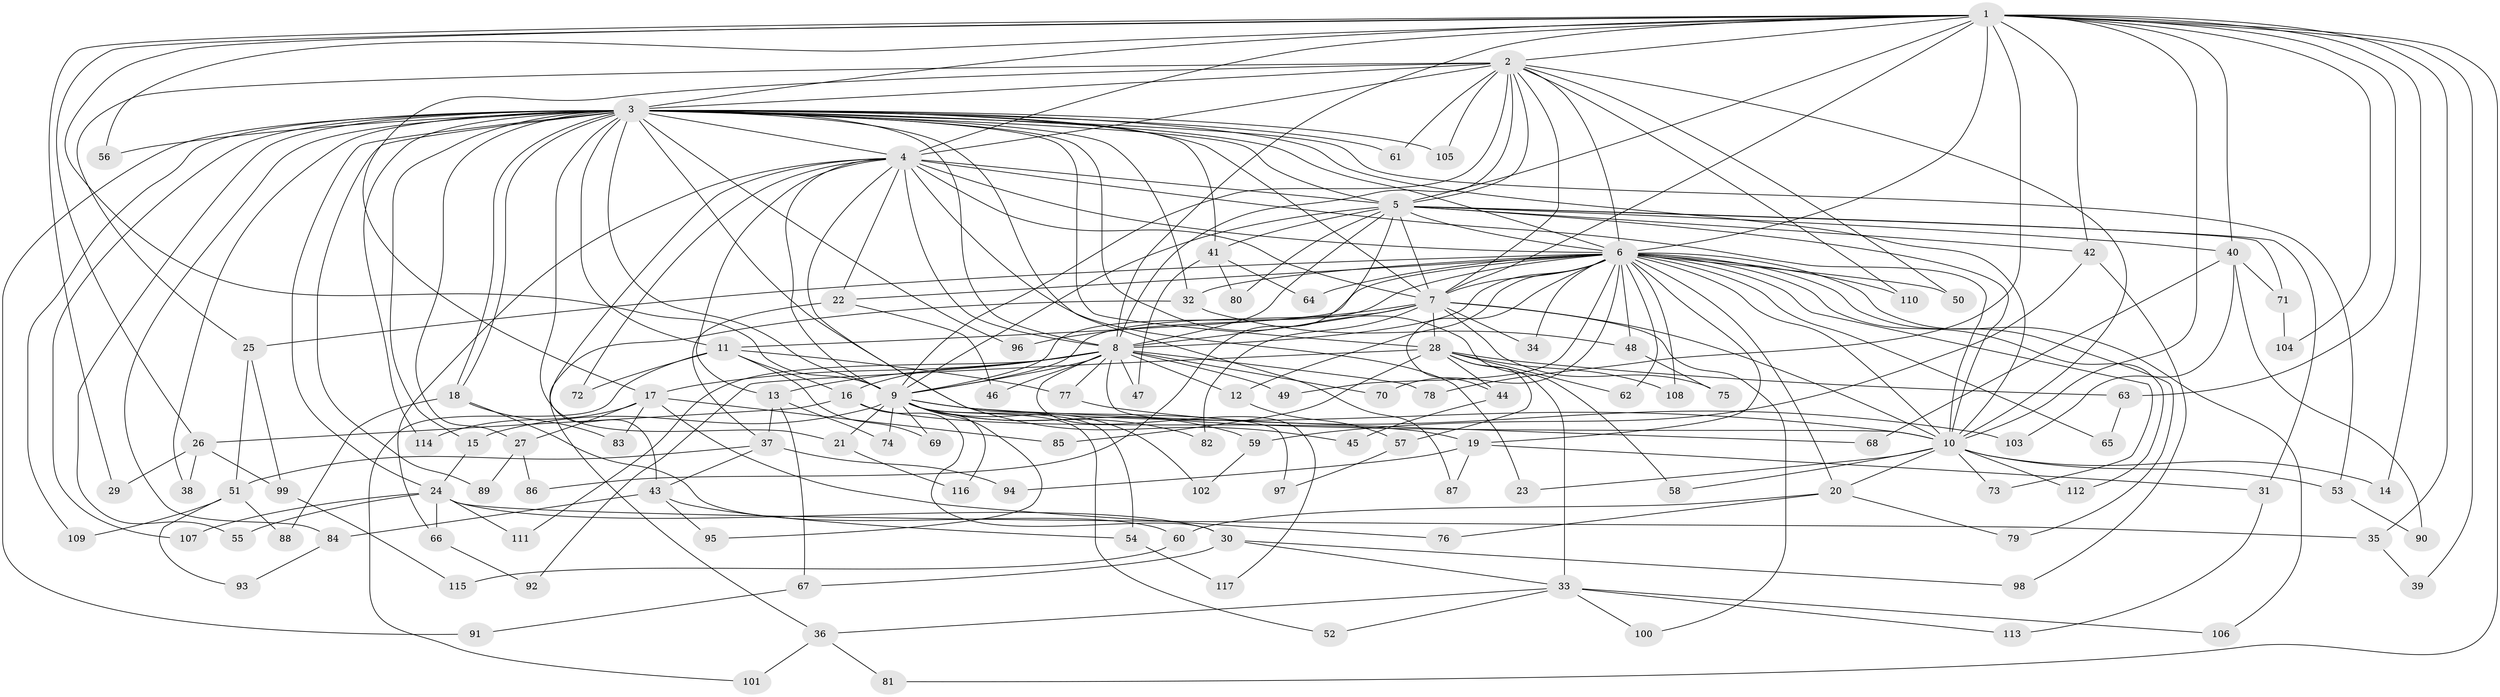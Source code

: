 // Generated by graph-tools (version 1.1) at 2025/01/03/09/25 03:01:28]
// undirected, 117 vertices, 259 edges
graph export_dot {
graph [start="1"]
  node [color=gray90,style=filled];
  1;
  2;
  3;
  4;
  5;
  6;
  7;
  8;
  9;
  10;
  11;
  12;
  13;
  14;
  15;
  16;
  17;
  18;
  19;
  20;
  21;
  22;
  23;
  24;
  25;
  26;
  27;
  28;
  29;
  30;
  31;
  32;
  33;
  34;
  35;
  36;
  37;
  38;
  39;
  40;
  41;
  42;
  43;
  44;
  45;
  46;
  47;
  48;
  49;
  50;
  51;
  52;
  53;
  54;
  55;
  56;
  57;
  58;
  59;
  60;
  61;
  62;
  63;
  64;
  65;
  66;
  67;
  68;
  69;
  70;
  71;
  72;
  73;
  74;
  75;
  76;
  77;
  78;
  79;
  80;
  81;
  82;
  83;
  84;
  85;
  86;
  87;
  88;
  89;
  90;
  91;
  92;
  93;
  94;
  95;
  96;
  97;
  98;
  99;
  100;
  101;
  102;
  103;
  104;
  105;
  106;
  107;
  108;
  109;
  110;
  111;
  112;
  113;
  114;
  115;
  116;
  117;
  1 -- 2;
  1 -- 3;
  1 -- 4;
  1 -- 5;
  1 -- 6;
  1 -- 7;
  1 -- 8;
  1 -- 9;
  1 -- 10;
  1 -- 14;
  1 -- 26;
  1 -- 29;
  1 -- 35;
  1 -- 39;
  1 -- 40;
  1 -- 42;
  1 -- 56;
  1 -- 63;
  1 -- 78;
  1 -- 81;
  1 -- 104;
  2 -- 3;
  2 -- 4;
  2 -- 5;
  2 -- 6;
  2 -- 7;
  2 -- 8;
  2 -- 9;
  2 -- 10;
  2 -- 17;
  2 -- 25;
  2 -- 50;
  2 -- 61;
  2 -- 105;
  2 -- 110;
  3 -- 4;
  3 -- 5;
  3 -- 6;
  3 -- 7;
  3 -- 8;
  3 -- 9;
  3 -- 10;
  3 -- 11;
  3 -- 15;
  3 -- 18;
  3 -- 18;
  3 -- 21;
  3 -- 24;
  3 -- 27;
  3 -- 28;
  3 -- 32;
  3 -- 38;
  3 -- 41;
  3 -- 45;
  3 -- 53;
  3 -- 55;
  3 -- 56;
  3 -- 58;
  3 -- 61;
  3 -- 84;
  3 -- 87;
  3 -- 89;
  3 -- 91;
  3 -- 96;
  3 -- 105;
  3 -- 107;
  3 -- 109;
  3 -- 114;
  4 -- 5;
  4 -- 6;
  4 -- 7;
  4 -- 8;
  4 -- 9;
  4 -- 10;
  4 -- 13;
  4 -- 22;
  4 -- 23;
  4 -- 43;
  4 -- 66;
  4 -- 72;
  4 -- 97;
  5 -- 6;
  5 -- 7;
  5 -- 8;
  5 -- 9;
  5 -- 10;
  5 -- 31;
  5 -- 40;
  5 -- 41;
  5 -- 42;
  5 -- 71;
  5 -- 80;
  5 -- 86;
  6 -- 7;
  6 -- 8;
  6 -- 9;
  6 -- 10;
  6 -- 11;
  6 -- 12;
  6 -- 19;
  6 -- 20;
  6 -- 22;
  6 -- 25;
  6 -- 32;
  6 -- 34;
  6 -- 44;
  6 -- 48;
  6 -- 49;
  6 -- 50;
  6 -- 62;
  6 -- 64;
  6 -- 65;
  6 -- 70;
  6 -- 73;
  6 -- 79;
  6 -- 106;
  6 -- 108;
  6 -- 110;
  6 -- 112;
  7 -- 8;
  7 -- 9;
  7 -- 10;
  7 -- 28;
  7 -- 34;
  7 -- 75;
  7 -- 82;
  7 -- 96;
  7 -- 100;
  8 -- 9;
  8 -- 10;
  8 -- 12;
  8 -- 13;
  8 -- 16;
  8 -- 17;
  8 -- 46;
  8 -- 47;
  8 -- 49;
  8 -- 70;
  8 -- 77;
  8 -- 78;
  8 -- 111;
  8 -- 117;
  9 -- 10;
  9 -- 15;
  9 -- 21;
  9 -- 52;
  9 -- 54;
  9 -- 59;
  9 -- 68;
  9 -- 69;
  9 -- 74;
  9 -- 82;
  9 -- 95;
  9 -- 102;
  9 -- 116;
  10 -- 14;
  10 -- 20;
  10 -- 23;
  10 -- 53;
  10 -- 58;
  10 -- 73;
  10 -- 112;
  11 -- 16;
  11 -- 69;
  11 -- 72;
  11 -- 77;
  11 -- 101;
  12 -- 57;
  13 -- 37;
  13 -- 67;
  13 -- 74;
  15 -- 24;
  16 -- 19;
  16 -- 26;
  16 -- 30;
  17 -- 27;
  17 -- 76;
  17 -- 83;
  17 -- 85;
  17 -- 114;
  18 -- 60;
  18 -- 83;
  18 -- 88;
  19 -- 31;
  19 -- 87;
  19 -- 94;
  20 -- 60;
  20 -- 76;
  20 -- 79;
  21 -- 116;
  22 -- 37;
  22 -- 46;
  24 -- 30;
  24 -- 35;
  24 -- 55;
  24 -- 66;
  24 -- 107;
  24 -- 111;
  25 -- 51;
  25 -- 99;
  26 -- 29;
  26 -- 38;
  26 -- 99;
  27 -- 86;
  27 -- 89;
  28 -- 33;
  28 -- 44;
  28 -- 57;
  28 -- 62;
  28 -- 63;
  28 -- 85;
  28 -- 92;
  28 -- 108;
  30 -- 33;
  30 -- 67;
  30 -- 98;
  31 -- 113;
  32 -- 36;
  32 -- 48;
  33 -- 36;
  33 -- 52;
  33 -- 100;
  33 -- 106;
  33 -- 113;
  35 -- 39;
  36 -- 81;
  36 -- 101;
  37 -- 43;
  37 -- 51;
  37 -- 94;
  40 -- 68;
  40 -- 71;
  40 -- 90;
  40 -- 103;
  41 -- 47;
  41 -- 64;
  41 -- 80;
  42 -- 59;
  42 -- 98;
  43 -- 54;
  43 -- 84;
  43 -- 95;
  44 -- 45;
  48 -- 75;
  51 -- 88;
  51 -- 93;
  51 -- 109;
  53 -- 90;
  54 -- 117;
  57 -- 97;
  59 -- 102;
  60 -- 115;
  63 -- 65;
  66 -- 92;
  67 -- 91;
  71 -- 104;
  77 -- 103;
  84 -- 93;
  99 -- 115;
}

